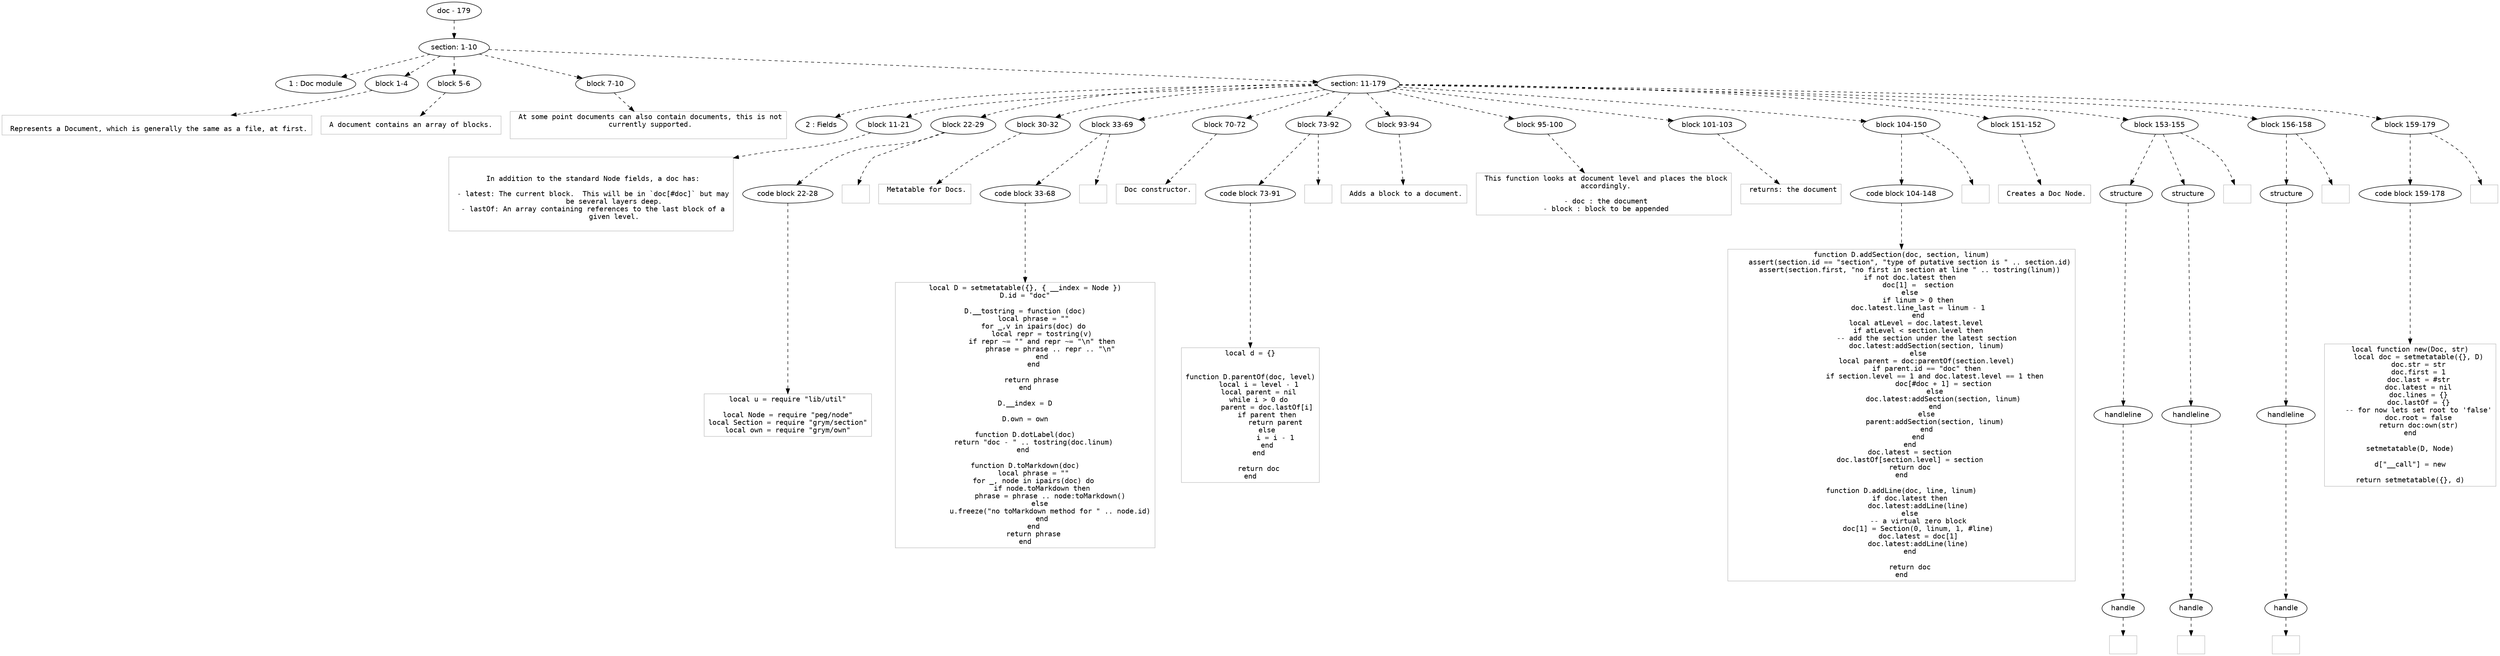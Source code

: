digraph hierarchy {

node [fontname=Helvetica]
edge [style=dashed]

doc_0 [label="doc - 179"]


doc_0 -> { section_1}
{rank=same; section_1}

section_1 [label="section: 1-10"]


section_1 -> { header_2 block_3 block_4 block_5 section_6}
{rank=same; header_2 block_3 block_4 block_5 section_6}

header_2 [label="1 : Doc module"]

block_3 [label="block 1-4"]

block_4 [label="block 5-6"]

block_5 [label="block 7-10"]

section_6 [label="section: 11-179"]


block_3 -> leaf_7
leaf_7  [color=Gray,shape=rectangle,fontname=Inconsolata,label="
 Represents a Document, which is generally the same as a file, at first.
"]
block_4 -> leaf_8
leaf_8  [color=Gray,shape=rectangle,fontname=Inconsolata,label=" A document contains an array of blocks. 
"]
block_5 -> leaf_9
leaf_9  [color=Gray,shape=rectangle,fontname=Inconsolata,label=" At some point documents can also contain documents, this is not
 currently supported.

"]
section_6 -> { header_10 block_11 block_12 block_13 block_14 block_15 block_16 block_17 block_18 block_19 block_20 block_21 block_22 block_23 block_24}
{rank=same; header_10 block_11 block_12 block_13 block_14 block_15 block_16 block_17 block_18 block_19 block_20 block_21 block_22 block_23 block_24}

header_10 [label="2 : Fields"]

block_11 [label="block 11-21"]

block_12 [label="block 22-29"]

block_13 [label="block 30-32"]

block_14 [label="block 33-69"]

block_15 [label="block 70-72"]

block_16 [label="block 73-92"]

block_17 [label="block 93-94"]

block_18 [label="block 95-100"]

block_19 [label="block 101-103"]

block_20 [label="block 104-150"]

block_21 [label="block 151-152"]

block_22 [label="block 153-155"]

block_23 [label="block 156-158"]

block_24 [label="block 159-179"]


block_11 -> leaf_25
leaf_25  [color=Gray,shape=rectangle,fontname=Inconsolata,label="

 In addition to the standard Node fields, a doc has:
 
 - latest: The current block.  This will be in `doc[#doc]` but may
           be several layers deep.
 - lastOf: An array containing references to the last block of a
           given level.

"]
block_12 -> { codeblock_26}
{rank=same; codeblock_26}

codeblock_26 [label="code block 22-28"]


codeblock_26 -> leaf_27
leaf_27  [color=Gray,shape=rectangle,fontname=Inconsolata,label="local u = require \"lib/util\"

local Node = require \"peg/node\"
local Section = require \"grym/section\"
local own = require \"grym/own\""]
block_12 -> leaf_28
leaf_28  [color=Gray,shape=rectangle,fontname=Inconsolata,label=""]
block_13 -> leaf_29
leaf_29  [color=Gray,shape=rectangle,fontname=Inconsolata,label=" Metatable for Docs.

"]
block_14 -> { codeblock_30}
{rank=same; codeblock_30}

codeblock_30 [label="code block 33-68"]


codeblock_30 -> leaf_31
leaf_31  [color=Gray,shape=rectangle,fontname=Inconsolata,label="local D = setmetatable({}, { __index = Node })
D.id = \"doc\"

D.__tostring = function (doc)
    local phrase = \"\"
    for _,v in ipairs(doc) do
        local repr = tostring(v)
        if repr ~= \"\" and repr ~= \"\\n\" then
            phrase = phrase .. repr .. \"\\n\"
        end
    end

    return phrase 
end

D.__index = D

D.own = own

function D.dotLabel(doc)
    return \"doc - \" .. tostring(doc.linum)
end 

function D.toMarkdown(doc)
    local phrase = \"\"
    for _, node in ipairs(doc) do
        if node.toMarkdown then
            phrase = phrase .. node:toMarkdown()
        else 
            u.freeze(\"no toMarkdown method for \" .. node.id)
        end
    end
    return phrase
end"]
block_14 -> leaf_32
leaf_32  [color=Gray,shape=rectangle,fontname=Inconsolata,label=""]
block_15 -> leaf_33
leaf_33  [color=Gray,shape=rectangle,fontname=Inconsolata,label=" Doc constructor.

"]
block_16 -> { codeblock_34}
{rank=same; codeblock_34}

codeblock_34 [label="code block 73-91"]


codeblock_34 -> leaf_35
leaf_35  [color=Gray,shape=rectangle,fontname=Inconsolata,label="local d = {}


function D.parentOf(doc, level)
    local i = level - 1
    local parent = nil
    while i > 0 do
        parent = doc.lastOf[i]
        if parent then
            return parent
        else
            i = i - 1
        end
    end

    return doc
end"]
block_16 -> leaf_36
leaf_36  [color=Gray,shape=rectangle,fontname=Inconsolata,label=""]
block_17 -> leaf_37
leaf_37  [color=Gray,shape=rectangle,fontname=Inconsolata,label=" Adds a block to a document.
"]
block_18 -> leaf_38
leaf_38  [color=Gray,shape=rectangle,fontname=Inconsolata,label=" This function looks at document level and places the block
 accordingly.
 
 - doc : the document
 - block : block to be appended
"]
block_19 -> leaf_39
leaf_39  [color=Gray,shape=rectangle,fontname=Inconsolata,label=" returns: the document

"]
block_20 -> { codeblock_40}
{rank=same; codeblock_40}

codeblock_40 [label="code block 104-148"]


codeblock_40 -> leaf_41
leaf_41  [color=Gray,shape=rectangle,fontname=Inconsolata,label="function D.addSection(doc, section, linum)
    assert(section.id == \"section\", \"type of putative section is \" .. section.id)
    assert(section.first, \"no first in section at line \" .. tostring(linum))
    if not doc.latest then
        doc[1] =  section
    else
        if linum > 0 then
            doc.latest.line_last = linum - 1    
        end
        local atLevel = doc.latest.level 
        if atLevel < section.level then
            -- add the section under the latest section
            doc.latest:addSection(section, linum)
        else
            local parent = doc:parentOf(section.level)
            if parent.id == \"doc\" then
                if section.level == 1 and doc.latest.level == 1 then
                    doc[#doc + 1] = section
                else
                    doc.latest:addSection(section, linum)
                end
            else
                parent:addSection(section, linum)
            end
        end
    end
    doc.latest = section
    doc.lastOf[section.level] = section
    return doc
end

function D.addLine(doc, line, linum)
    if doc.latest then
        doc.latest:addLine(line)
    else
        -- a virtual zero block
        doc[1] = Section(0, linum, 1, #line)
        doc.latest = doc[1]
        doc.latest:addLine(line)
    end

    return doc
end"]
block_20 -> leaf_42
leaf_42  [color=Gray,shape=rectangle,fontname=Inconsolata,label="
"]
block_21 -> leaf_43
leaf_43  [color=Gray,shape=rectangle,fontname=Inconsolata,label=" Creates a Doc Node.
"]
block_22 -> { structure_44 structure_45}
{rank=same; structure_44 structure_45}

structure_44 [label="structure"]

structure_45 [label="structure"]


structure_44 -> { handleline_46}
{rank=same; handleline_46}

handleline_46 [label="handleline"]


handleline_46 -> { handle_47}
{rank=same; handle_47}

handle_47 [label="handle"]


handle_47 -> leaf_48
leaf_48  [color=Gray,shape=rectangle,fontname=Inconsolata,label=""]
structure_45 -> { handleline_49}
{rank=same; handleline_49}

handleline_49 [label="handleline"]


handleline_49 -> { handle_50}
{rank=same; handle_50}

handle_50 [label="handle"]


handle_50 -> leaf_51
leaf_51  [color=Gray,shape=rectangle,fontname=Inconsolata,label=""]
block_22 -> leaf_52
leaf_52  [color=Gray,shape=rectangle,fontname=Inconsolata,label=""]
block_23 -> { structure_53}
{rank=same; structure_53}

structure_53 [label="structure"]


structure_53 -> { handleline_54}
{rank=same; handleline_54}

handleline_54 [label="handleline"]


handleline_54 -> { handle_55}
{rank=same; handle_55}

handle_55 [label="handle"]


handle_55 -> leaf_56
leaf_56  [color=Gray,shape=rectangle,fontname=Inconsolata,label=""]
block_23 -> leaf_57
leaf_57  [color=Gray,shape=rectangle,fontname=Inconsolata,label="
"]
block_24 -> { codeblock_58}
{rank=same; codeblock_58}

codeblock_58 [label="code block 159-178"]


codeblock_58 -> leaf_59
leaf_59  [color=Gray,shape=rectangle,fontname=Inconsolata,label="local function new(Doc, str)
    local doc = setmetatable({}, D)
    doc.str = str
    doc.first = 1
    doc.last = #str
    doc.latest = nil
    doc.lines = {}
    doc.lastOf = {}
    -- for now lets set root to 'false'
    doc.root = false
    return doc:own(str)
end

setmetatable(D, Node)

d[\"__call\"] = new

return setmetatable({}, d)"]
block_24 -> leaf_60
leaf_60  [color=Gray,shape=rectangle,fontname=Inconsolata,label=""]

}
